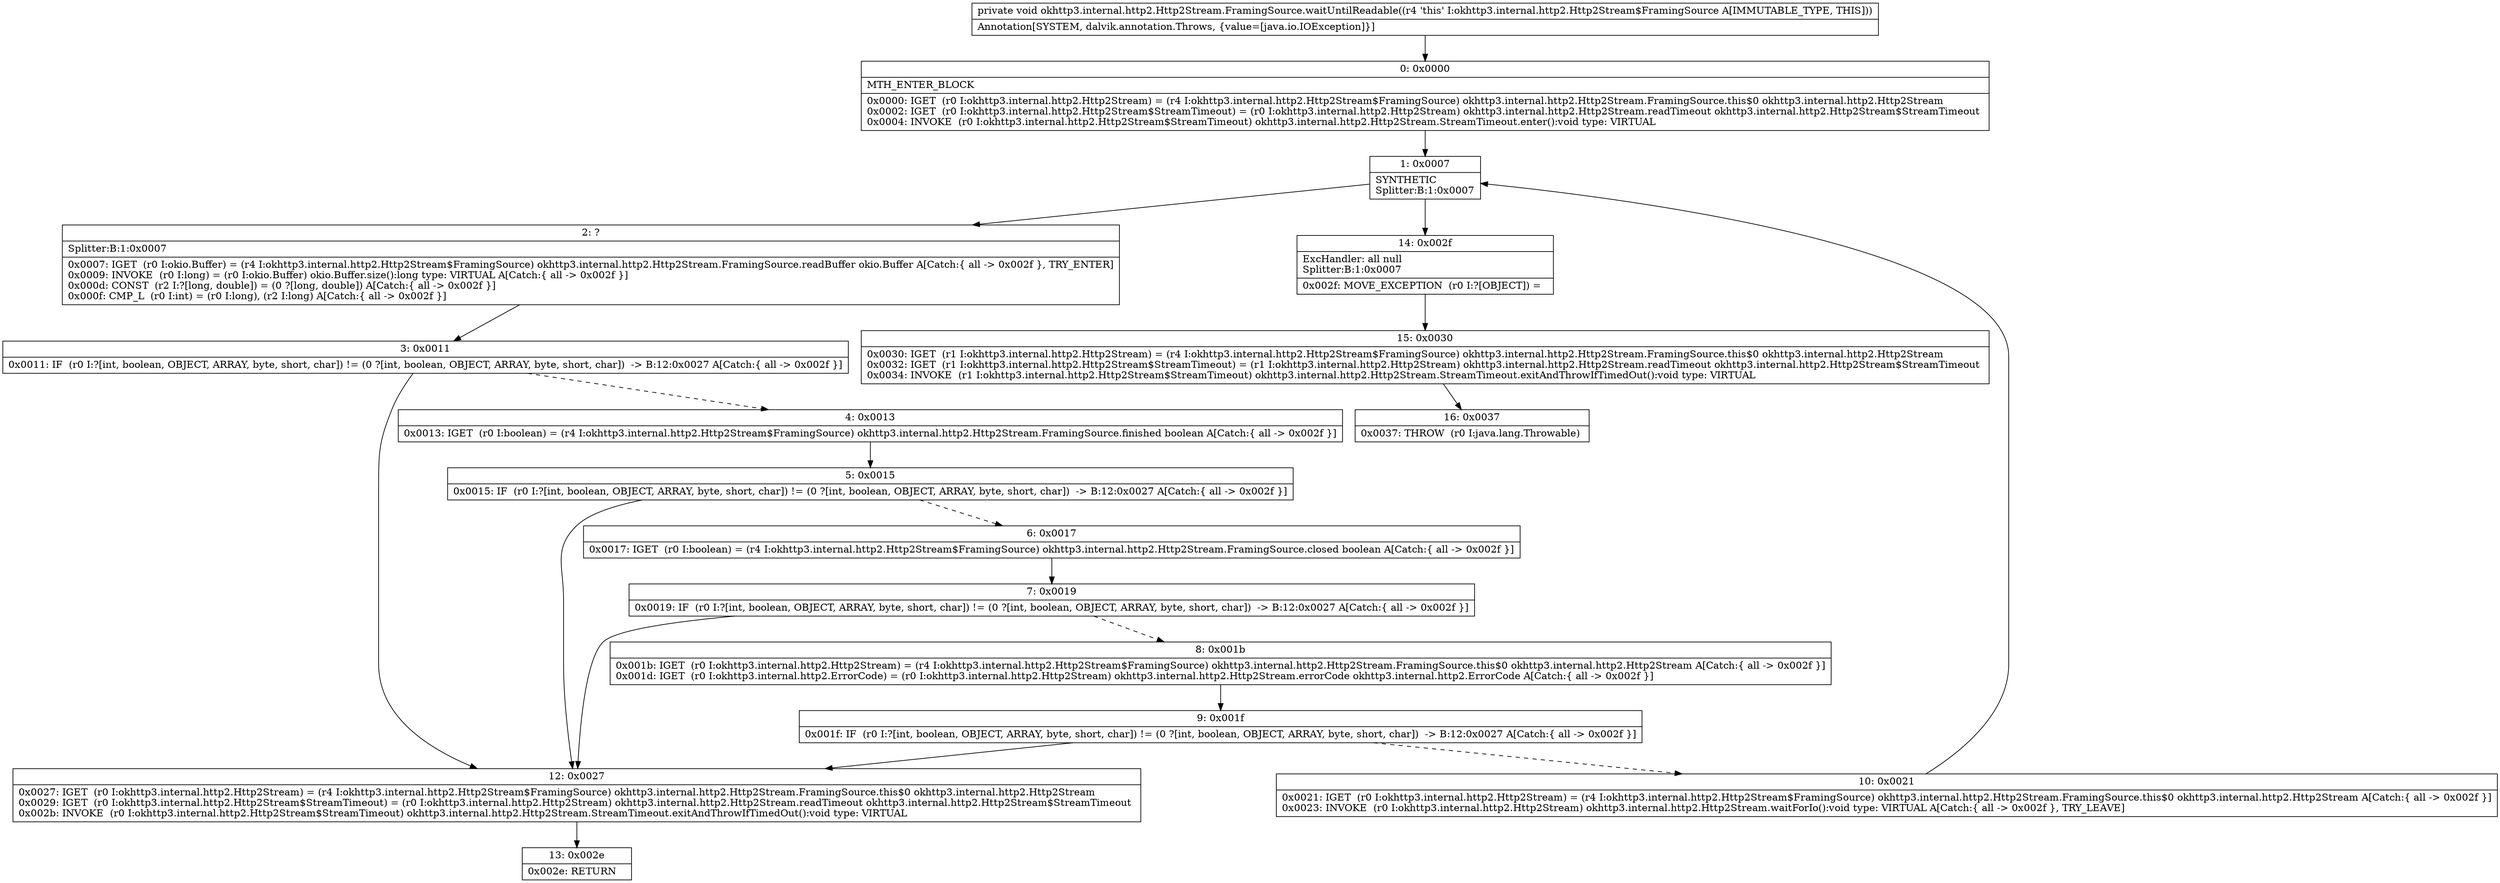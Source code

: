 digraph "CFG forokhttp3.internal.http2.Http2Stream.FramingSource.waitUntilReadable()V" {
Node_0 [shape=record,label="{0\:\ 0x0000|MTH_ENTER_BLOCK\l|0x0000: IGET  (r0 I:okhttp3.internal.http2.Http2Stream) = (r4 I:okhttp3.internal.http2.Http2Stream$FramingSource) okhttp3.internal.http2.Http2Stream.FramingSource.this$0 okhttp3.internal.http2.Http2Stream \l0x0002: IGET  (r0 I:okhttp3.internal.http2.Http2Stream$StreamTimeout) = (r0 I:okhttp3.internal.http2.Http2Stream) okhttp3.internal.http2.Http2Stream.readTimeout okhttp3.internal.http2.Http2Stream$StreamTimeout \l0x0004: INVOKE  (r0 I:okhttp3.internal.http2.Http2Stream$StreamTimeout) okhttp3.internal.http2.Http2Stream.StreamTimeout.enter():void type: VIRTUAL \l}"];
Node_1 [shape=record,label="{1\:\ 0x0007|SYNTHETIC\lSplitter:B:1:0x0007\l}"];
Node_2 [shape=record,label="{2\:\ ?|Splitter:B:1:0x0007\l|0x0007: IGET  (r0 I:okio.Buffer) = (r4 I:okhttp3.internal.http2.Http2Stream$FramingSource) okhttp3.internal.http2.Http2Stream.FramingSource.readBuffer okio.Buffer A[Catch:\{ all \-\> 0x002f \}, TRY_ENTER]\l0x0009: INVOKE  (r0 I:long) = (r0 I:okio.Buffer) okio.Buffer.size():long type: VIRTUAL A[Catch:\{ all \-\> 0x002f \}]\l0x000d: CONST  (r2 I:?[long, double]) = (0 ?[long, double]) A[Catch:\{ all \-\> 0x002f \}]\l0x000f: CMP_L  (r0 I:int) = (r0 I:long), (r2 I:long) A[Catch:\{ all \-\> 0x002f \}]\l}"];
Node_3 [shape=record,label="{3\:\ 0x0011|0x0011: IF  (r0 I:?[int, boolean, OBJECT, ARRAY, byte, short, char]) != (0 ?[int, boolean, OBJECT, ARRAY, byte, short, char])  \-\> B:12:0x0027 A[Catch:\{ all \-\> 0x002f \}]\l}"];
Node_4 [shape=record,label="{4\:\ 0x0013|0x0013: IGET  (r0 I:boolean) = (r4 I:okhttp3.internal.http2.Http2Stream$FramingSource) okhttp3.internal.http2.Http2Stream.FramingSource.finished boolean A[Catch:\{ all \-\> 0x002f \}]\l}"];
Node_5 [shape=record,label="{5\:\ 0x0015|0x0015: IF  (r0 I:?[int, boolean, OBJECT, ARRAY, byte, short, char]) != (0 ?[int, boolean, OBJECT, ARRAY, byte, short, char])  \-\> B:12:0x0027 A[Catch:\{ all \-\> 0x002f \}]\l}"];
Node_6 [shape=record,label="{6\:\ 0x0017|0x0017: IGET  (r0 I:boolean) = (r4 I:okhttp3.internal.http2.Http2Stream$FramingSource) okhttp3.internal.http2.Http2Stream.FramingSource.closed boolean A[Catch:\{ all \-\> 0x002f \}]\l}"];
Node_7 [shape=record,label="{7\:\ 0x0019|0x0019: IF  (r0 I:?[int, boolean, OBJECT, ARRAY, byte, short, char]) != (0 ?[int, boolean, OBJECT, ARRAY, byte, short, char])  \-\> B:12:0x0027 A[Catch:\{ all \-\> 0x002f \}]\l}"];
Node_8 [shape=record,label="{8\:\ 0x001b|0x001b: IGET  (r0 I:okhttp3.internal.http2.Http2Stream) = (r4 I:okhttp3.internal.http2.Http2Stream$FramingSource) okhttp3.internal.http2.Http2Stream.FramingSource.this$0 okhttp3.internal.http2.Http2Stream A[Catch:\{ all \-\> 0x002f \}]\l0x001d: IGET  (r0 I:okhttp3.internal.http2.ErrorCode) = (r0 I:okhttp3.internal.http2.Http2Stream) okhttp3.internal.http2.Http2Stream.errorCode okhttp3.internal.http2.ErrorCode A[Catch:\{ all \-\> 0x002f \}]\l}"];
Node_9 [shape=record,label="{9\:\ 0x001f|0x001f: IF  (r0 I:?[int, boolean, OBJECT, ARRAY, byte, short, char]) != (0 ?[int, boolean, OBJECT, ARRAY, byte, short, char])  \-\> B:12:0x0027 A[Catch:\{ all \-\> 0x002f \}]\l}"];
Node_10 [shape=record,label="{10\:\ 0x0021|0x0021: IGET  (r0 I:okhttp3.internal.http2.Http2Stream) = (r4 I:okhttp3.internal.http2.Http2Stream$FramingSource) okhttp3.internal.http2.Http2Stream.FramingSource.this$0 okhttp3.internal.http2.Http2Stream A[Catch:\{ all \-\> 0x002f \}]\l0x0023: INVOKE  (r0 I:okhttp3.internal.http2.Http2Stream) okhttp3.internal.http2.Http2Stream.waitForIo():void type: VIRTUAL A[Catch:\{ all \-\> 0x002f \}, TRY_LEAVE]\l}"];
Node_12 [shape=record,label="{12\:\ 0x0027|0x0027: IGET  (r0 I:okhttp3.internal.http2.Http2Stream) = (r4 I:okhttp3.internal.http2.Http2Stream$FramingSource) okhttp3.internal.http2.Http2Stream.FramingSource.this$0 okhttp3.internal.http2.Http2Stream \l0x0029: IGET  (r0 I:okhttp3.internal.http2.Http2Stream$StreamTimeout) = (r0 I:okhttp3.internal.http2.Http2Stream) okhttp3.internal.http2.Http2Stream.readTimeout okhttp3.internal.http2.Http2Stream$StreamTimeout \l0x002b: INVOKE  (r0 I:okhttp3.internal.http2.Http2Stream$StreamTimeout) okhttp3.internal.http2.Http2Stream.StreamTimeout.exitAndThrowIfTimedOut():void type: VIRTUAL \l}"];
Node_13 [shape=record,label="{13\:\ 0x002e|0x002e: RETURN   \l}"];
Node_14 [shape=record,label="{14\:\ 0x002f|ExcHandler: all null\lSplitter:B:1:0x0007\l|0x002f: MOVE_EXCEPTION  (r0 I:?[OBJECT]) =  \l}"];
Node_15 [shape=record,label="{15\:\ 0x0030|0x0030: IGET  (r1 I:okhttp3.internal.http2.Http2Stream) = (r4 I:okhttp3.internal.http2.Http2Stream$FramingSource) okhttp3.internal.http2.Http2Stream.FramingSource.this$0 okhttp3.internal.http2.Http2Stream \l0x0032: IGET  (r1 I:okhttp3.internal.http2.Http2Stream$StreamTimeout) = (r1 I:okhttp3.internal.http2.Http2Stream) okhttp3.internal.http2.Http2Stream.readTimeout okhttp3.internal.http2.Http2Stream$StreamTimeout \l0x0034: INVOKE  (r1 I:okhttp3.internal.http2.Http2Stream$StreamTimeout) okhttp3.internal.http2.Http2Stream.StreamTimeout.exitAndThrowIfTimedOut():void type: VIRTUAL \l}"];
Node_16 [shape=record,label="{16\:\ 0x0037|0x0037: THROW  (r0 I:java.lang.Throwable) \l}"];
MethodNode[shape=record,label="{private void okhttp3.internal.http2.Http2Stream.FramingSource.waitUntilReadable((r4 'this' I:okhttp3.internal.http2.Http2Stream$FramingSource A[IMMUTABLE_TYPE, THIS]))  | Annotation[SYSTEM, dalvik.annotation.Throws, \{value=[java.io.IOException]\}]\l}"];
MethodNode -> Node_0;
Node_0 -> Node_1;
Node_1 -> Node_2;
Node_1 -> Node_14;
Node_2 -> Node_3;
Node_3 -> Node_4[style=dashed];
Node_3 -> Node_12;
Node_4 -> Node_5;
Node_5 -> Node_6[style=dashed];
Node_5 -> Node_12;
Node_6 -> Node_7;
Node_7 -> Node_8[style=dashed];
Node_7 -> Node_12;
Node_8 -> Node_9;
Node_9 -> Node_10[style=dashed];
Node_9 -> Node_12;
Node_10 -> Node_1;
Node_12 -> Node_13;
Node_14 -> Node_15;
Node_15 -> Node_16;
}

